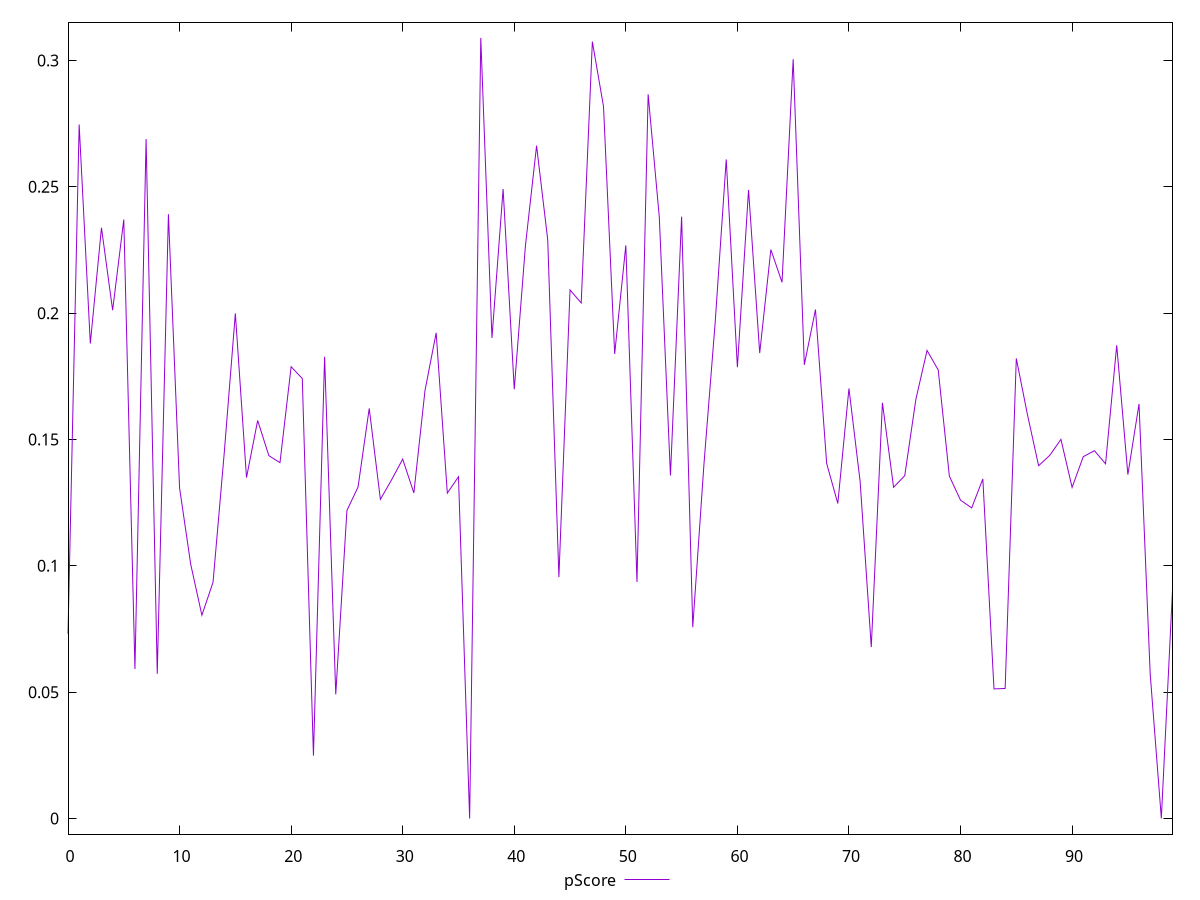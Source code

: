 reset

$pScore <<EOF
0 0.07309911498302663
1 0.27463593991710267
2 0.1879948976174518
3 0.23379510064296033
4 0.20116902428127503
5 0.23702103517194084
6 0.059167861285287726
7 0.2688968672737634
8 0.05729736585176354
9 0.2391309307690358
10 0.1308506885315016
11 0.10059605847175557
12 0.08047265920559177
13 0.09350571369481397
14 0.1444383773091753
15 0.19989819035804146
16 0.13491382898982685
17 0.15753322455325958
18 0.14363551087879395
19 0.14083683892284438
20 0.17879331195577963
21 0.17411053428462087
22 0.024900065400612792
23 0.18273293782247613
24 0.0491663766694484
25 0.12190963596829107
26 0.13122304141320107
27 0.16230589041533905
28 0.1263069283767756
29 0.1340271582601108
30 0.14224247489362707
31 0.1288404907422538
32 0.16943305661878383
33 0.1922038697609384
34 0.1287730824259642
35 0.13527735972961336
36 0.000023411523738248174
37 0.30890684102861377
38 0.19018166679831872
39 0.24910568930615418
40 0.16988711908192933
41 0.22662410049123022
42 0.2662326846547168
43 0.22899881687770918
44 0.09554470244226987
45 0.20918322582257054
46 0.20402708404635128
47 0.30742210369537026
48 0.28175448599223074
49 0.18383463552134427
50 0.22682926598769126
51 0.09360386593178938
52 0.2865972369313229
53 0.23800126113452974
54 0.1357731732166979
55 0.23817943543073017
56 0.07574147925667923
57 0.14005559391794897
58 0.1957777986525564
59 0.2608235996472116
60 0.17858635096279374
61 0.24876387319302806
62 0.18420126921744517
63 0.22513770364320151
64 0.21219034639325862
65 0.30047852577687
66 0.1795612447679702
67 0.20142157093430163
68 0.14053772620056626
69 0.1246909026858013
70 0.17018353806618336
71 0.13342517063170428
72 0.06786950588522256
73 0.16451459931359647
74 0.1310882866738325
75 0.13568974832506098
76 0.16594052234089063
77 0.18523132453970037
78 0.17752738995646067
79 0.13548996475687347
80 0.12599537495671387
81 0.1229227704691711
82 0.1344021093974575
83 0.05130181506896514
84 0.05148891049928972
85 0.1820769852523234
86 0.1598055292439558
87 0.1396209158976498
88 0.14373842719668595
89 0.15004832505899413
90 0.13104560023601314
91 0.1431904484764055
92 0.1455729305606484
93 0.14038350186973292
94 0.18726136215734385
95 0.13610811192766914
96 0.16408979298354753
97 0.057267383782818926
98 0.00008044082605745961
99 0.09037657065066362
EOF

set key outside below
set xrange [0:99]
set yrange [-0.0061542570663592625:0.31508450961871126]
set trange [-0.0061542570663592625:0.31508450961871126]
set terminal svg size 640, 500 enhanced background rgb 'white'
set output "reprap/speed-index/samples/pages+cached/pScore/values.svg"

plot $pScore title "pScore" with line

reset
